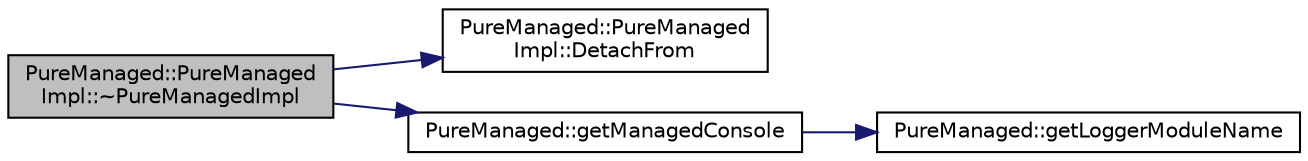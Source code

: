 digraph "PureManaged::PureManagedImpl::~PureManagedImpl"
{
 // LATEX_PDF_SIZE
  edge [fontname="Helvetica",fontsize="10",labelfontname="Helvetica",labelfontsize="10"];
  node [fontname="Helvetica",fontsize="10",shape=record];
  rankdir="LR";
  Node1 [label="PureManaged::PureManaged\lImpl::~PureManagedImpl",height=0.2,width=0.4,color="black", fillcolor="grey75", style="filled", fontcolor="black",tooltip=" "];
  Node1 -> Node2 [color="midnightblue",fontsize="10",style="solid",fontname="Helvetica"];
  Node2 [label="PureManaged::PureManaged\lImpl::DetachFrom",height=0.2,width=0.4,color="black", fillcolor="white", style="filled",URL="$class_pure_managed_1_1_pure_managed_impl.html#a5d0685ab0969f451730a97821e0c525e",tooltip="Removes the managed from its manager."];
  Node1 -> Node3 [color="midnightblue",fontsize="10",style="solid",fontname="Helvetica"];
  Node3 [label="PureManaged::getManagedConsole",height=0.2,width=0.4,color="black", fillcolor="white", style="filled",URL="$class_pure_managed.html#a2616f40d8c905954bd0541563c59db07",tooltip="Returns access to console preset with logger module name as this class."];
  Node3 -> Node4 [color="midnightblue",fontsize="10",style="solid",fontname="Helvetica"];
  Node4 [label="PureManaged::getLoggerModuleName",height=0.2,width=0.4,color="black", fillcolor="white", style="filled",URL="$class_pure_managed.html#a22a6fdac80028d961cc047117a081c1f",tooltip="Returns the logger module name of this class."];
}
